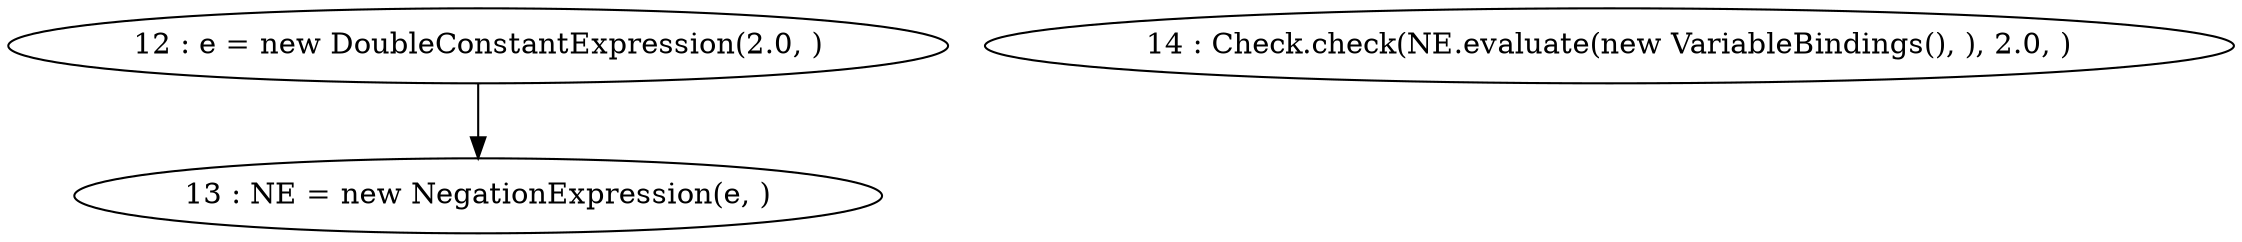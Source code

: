 digraph G {
"12 : e = new DoubleConstantExpression(2.0, )"
"12 : e = new DoubleConstantExpression(2.0, )" -> "13 : NE = new NegationExpression(e, )"
"13 : NE = new NegationExpression(e, )"
"14 : Check.check(NE.evaluate(new VariableBindings(), ), 2.0, )"
}